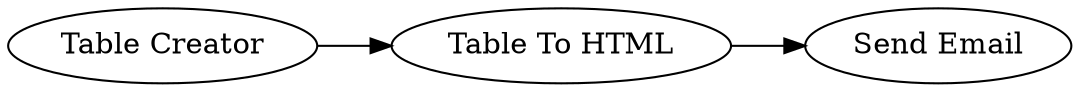 digraph {
	2 -> 3
	1 -> 2
	1 [label="Table Creator"]
	3 [label="Send Email"]
	2 [label="Table To HTML"]
	rankdir=LR
}
